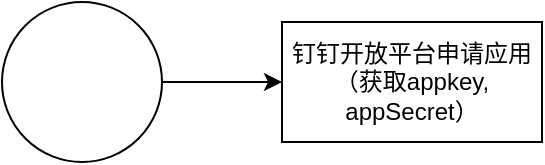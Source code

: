 <mxfile version="24.4.13" type="github">
  <diagram name="Page-1" id="tkpV15WOsn24UhHXJDwQ">
    <mxGraphModel dx="1050" dy="565" grid="1" gridSize="10" guides="1" tooltips="1" connect="1" arrows="1" fold="1" page="1" pageScale="1" pageWidth="827" pageHeight="1169" math="0" shadow="0">
      <root>
        <mxCell id="0" />
        <mxCell id="1" parent="0" />
        <mxCell id="s-xRmuep8owxC_aP-AfG-3" value="" style="edgeStyle=orthogonalEdgeStyle;rounded=0;orthogonalLoop=1;jettySize=auto;html=1;" edge="1" parent="1" source="s-xRmuep8owxC_aP-AfG-1" target="s-xRmuep8owxC_aP-AfG-2">
          <mxGeometry relative="1" as="geometry" />
        </mxCell>
        <mxCell id="s-xRmuep8owxC_aP-AfG-1" value="" style="ellipse;whiteSpace=wrap;html=1;aspect=fixed;" vertex="1" parent="1">
          <mxGeometry x="50" y="60" width="80" height="80" as="geometry" />
        </mxCell>
        <mxCell id="s-xRmuep8owxC_aP-AfG-2" value="钉钉开放平台申请应用（获取appkey, appSecret）" style="whiteSpace=wrap;html=1;" vertex="1" parent="1">
          <mxGeometry x="190" y="70" width="130" height="60" as="geometry" />
        </mxCell>
      </root>
    </mxGraphModel>
  </diagram>
</mxfile>
